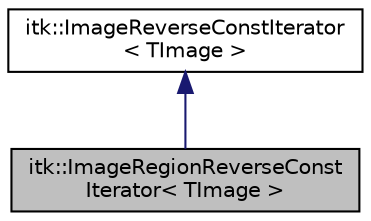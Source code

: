 digraph "itk::ImageRegionReverseConstIterator&lt; TImage &gt;"
{
 // LATEX_PDF_SIZE
  edge [fontname="Helvetica",fontsize="10",labelfontname="Helvetica",labelfontsize="10"];
  node [fontname="Helvetica",fontsize="10",shape=record];
  Node1 [label="itk::ImageRegionReverseConst\lIterator\< TImage \>",height=0.2,width=0.4,color="black", fillcolor="grey75", style="filled", fontcolor="black",tooltip="A multi-dimensional image iterator designed to walk a specified image region in reverse."];
  Node2 -> Node1 [dir="back",color="midnightblue",fontsize="10",style="solid",fontname="Helvetica"];
  Node2 [label="itk::ImageReverseConstIterator\l\< TImage \>",height=0.2,width=0.4,color="black", fillcolor="white", style="filled",URL="$classitk_1_1ImageReverseConstIterator.html",tooltip="Multi-dimensional image iterator."];
}
